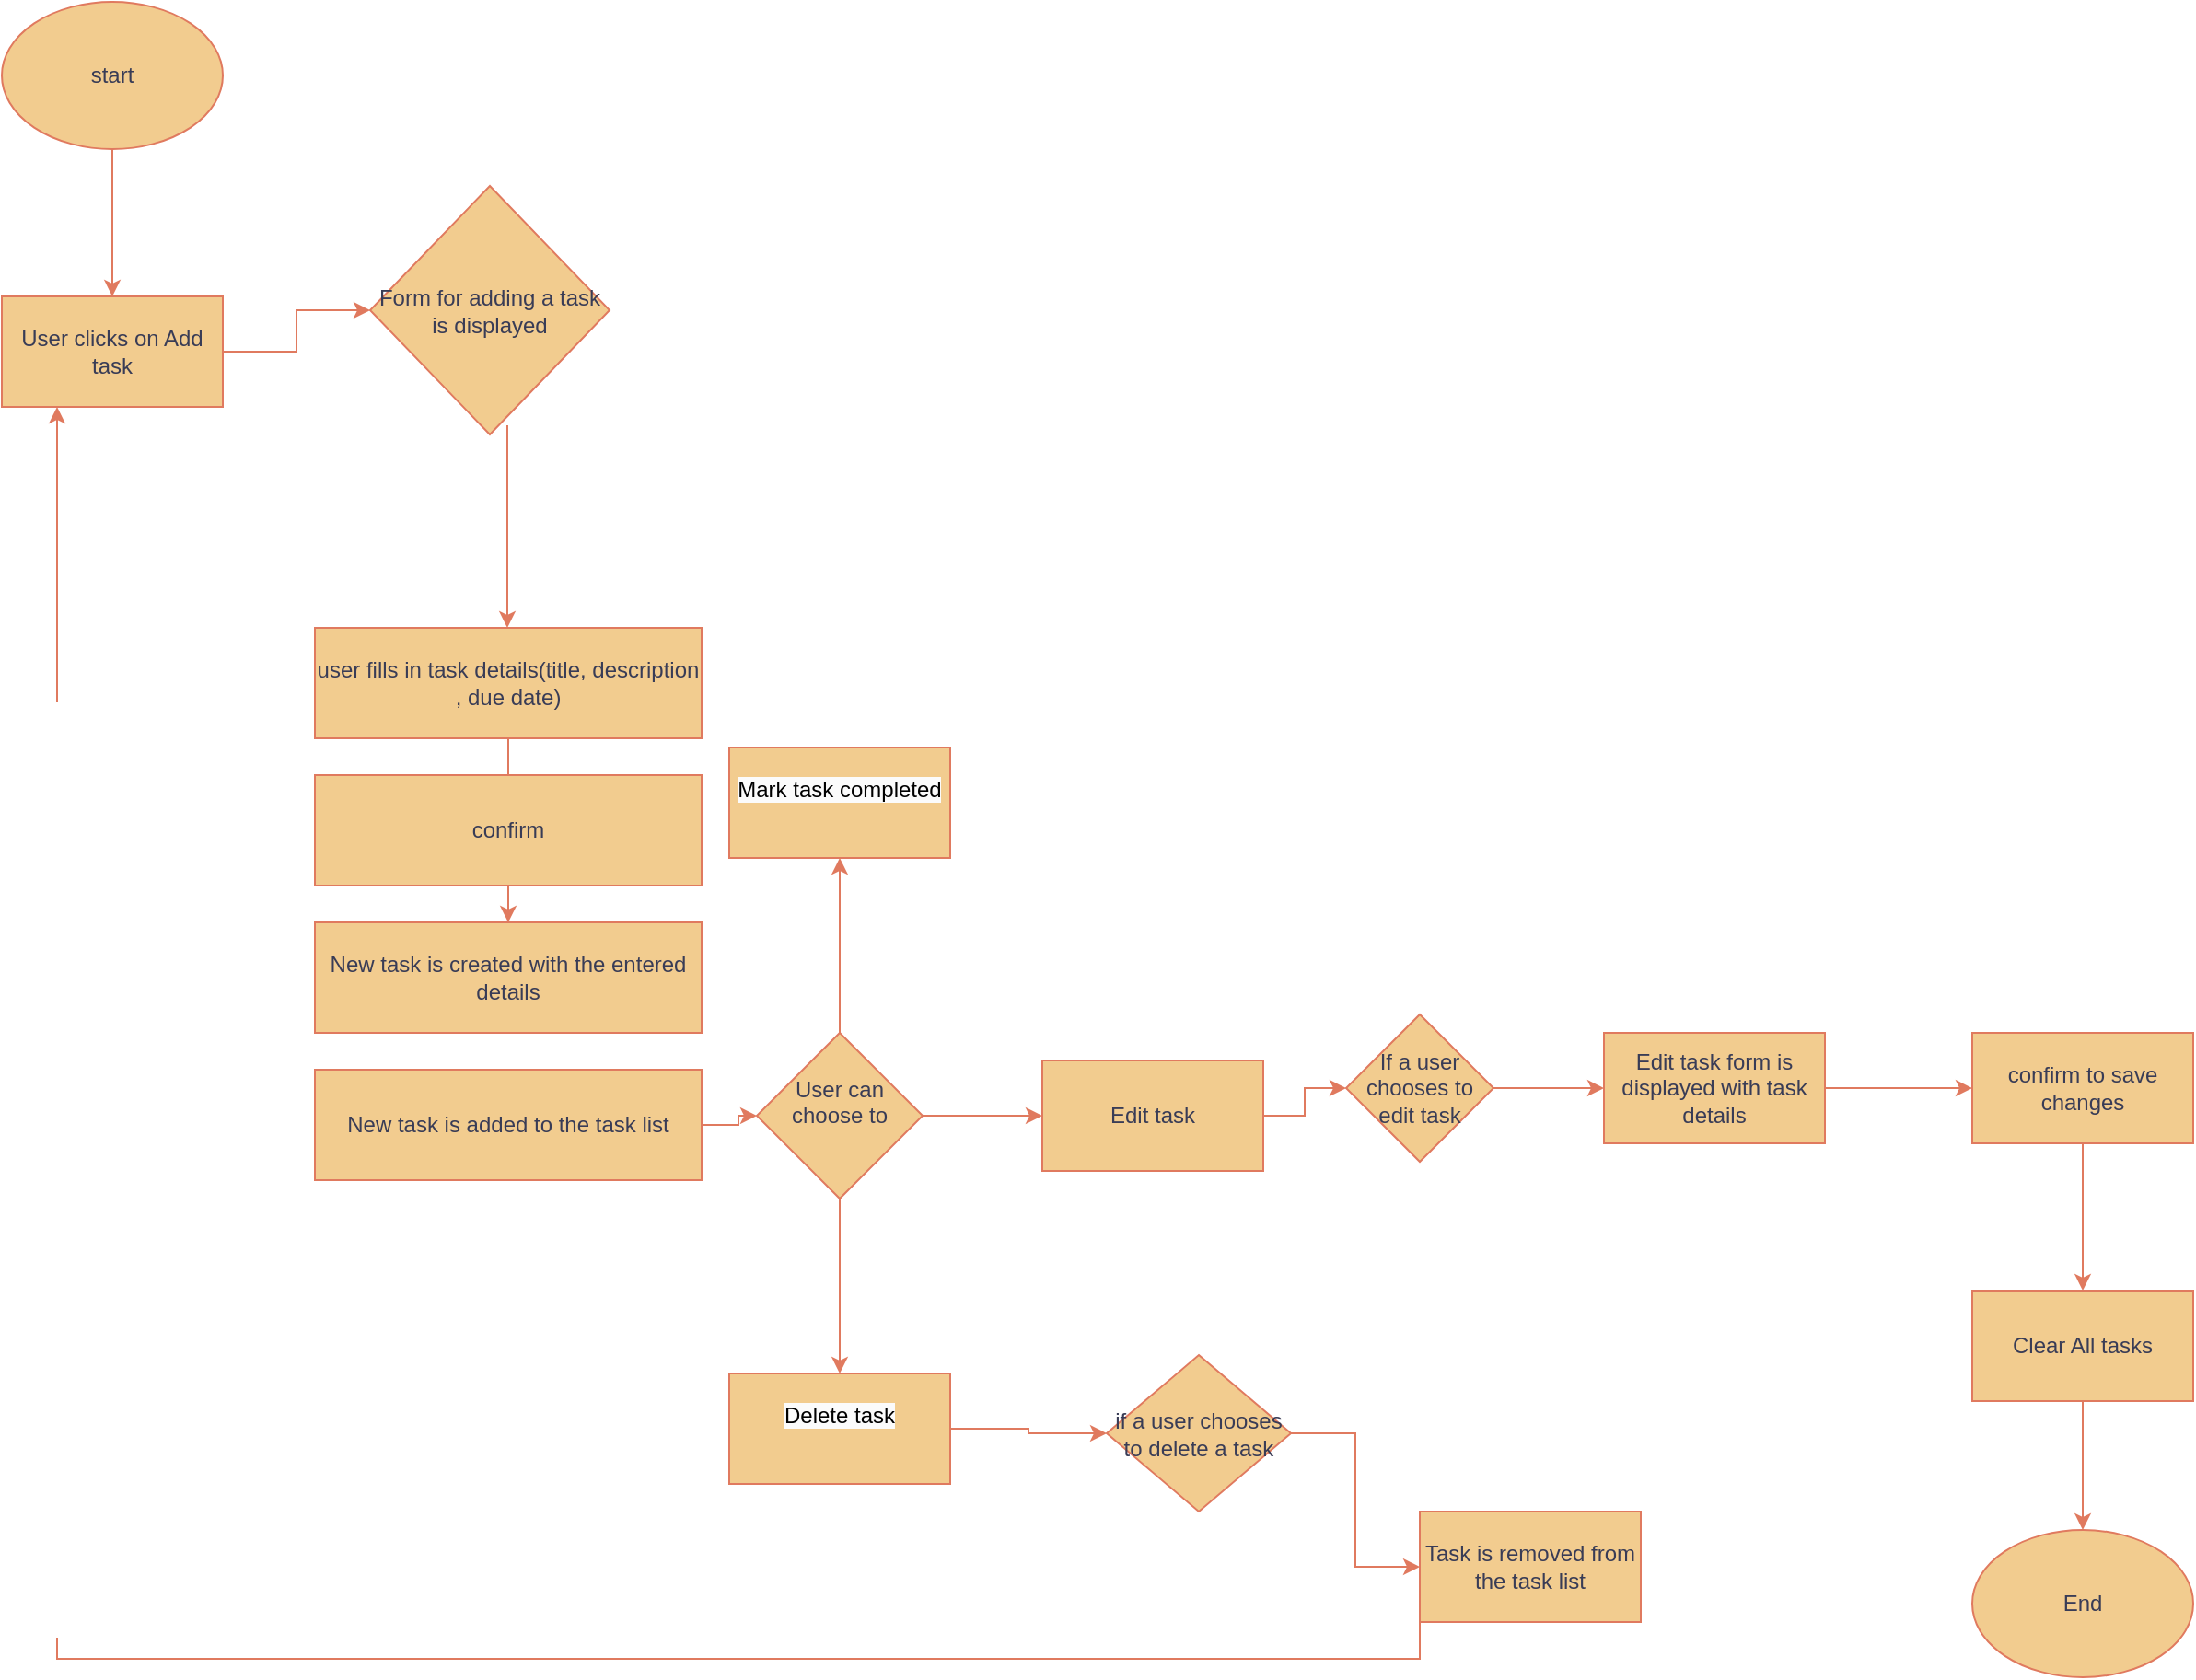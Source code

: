 <mxfile version="24.0.5" type="github">
  <diagram name="Page-1" id="wMLE0tIsIC202dqbpszQ">
    <mxGraphModel dx="665" dy="386" grid="1" gridSize="10" guides="1" tooltips="1" connect="1" arrows="1" fold="1" page="1" pageScale="1" pageWidth="850" pageHeight="1100" math="0" shadow="0">
      <root>
        <mxCell id="0" />
        <mxCell id="1" parent="0" />
        <mxCell id="HAD_2hMKVVcNXXyn7F_C-27" value="" style="edgeStyle=orthogonalEdgeStyle;rounded=0;orthogonalLoop=1;jettySize=auto;html=1;labelBackgroundColor=none;strokeColor=#E07A5F;fontColor=default;" parent="1" source="HAD_2hMKVVcNXXyn7F_C-1" target="HAD_2hMKVVcNXXyn7F_C-2" edge="1">
          <mxGeometry relative="1" as="geometry" />
        </mxCell>
        <mxCell id="HAD_2hMKVVcNXXyn7F_C-1" value="start" style="ellipse;whiteSpace=wrap;html=1;labelBackgroundColor=none;fillColor=#F2CC8F;strokeColor=#E07A5F;fontColor=#393C56;" parent="1" vertex="1">
          <mxGeometry x="170" y="20" width="120" height="80" as="geometry" />
        </mxCell>
        <mxCell id="HAD_2hMKVVcNXXyn7F_C-26" value="" style="edgeStyle=orthogonalEdgeStyle;rounded=0;orthogonalLoop=1;jettySize=auto;html=1;labelBackgroundColor=none;strokeColor=#E07A5F;fontColor=default;" parent="1" source="HAD_2hMKVVcNXXyn7F_C-2" target="HAD_2hMKVVcNXXyn7F_C-7" edge="1">
          <mxGeometry relative="1" as="geometry" />
        </mxCell>
        <mxCell id="HAD_2hMKVVcNXXyn7F_C-2" value="User clicks on Add task" style="rounded=0;whiteSpace=wrap;html=1;labelBackgroundColor=none;fillColor=#F2CC8F;strokeColor=#E07A5F;fontColor=#393C56;" parent="1" vertex="1">
          <mxGeometry x="170" y="180" width="120" height="60" as="geometry" />
        </mxCell>
        <mxCell id="HAD_2hMKVVcNXXyn7F_C-23" value="" style="edgeStyle=orthogonalEdgeStyle;rounded=0;orthogonalLoop=1;jettySize=auto;html=1;labelBackgroundColor=none;strokeColor=#E07A5F;fontColor=default;" parent="1" source="HAD_2hMKVVcNXXyn7F_C-5" target="HAD_2hMKVVcNXXyn7F_C-8" edge="1">
          <mxGeometry relative="1" as="geometry" />
        </mxCell>
        <mxCell id="HAD_2hMKVVcNXXyn7F_C-5" value="user fills in task details(title, description , due date)" style="rounded=0;whiteSpace=wrap;html=1;labelBackgroundColor=none;fillColor=#F2CC8F;strokeColor=#E07A5F;fontColor=#393C56;" parent="1" vertex="1">
          <mxGeometry x="340" y="360" width="210" height="60" as="geometry" />
        </mxCell>
        <mxCell id="HAD_2hMKVVcNXXyn7F_C-6" value="confirm" style="rounded=0;whiteSpace=wrap;html=1;labelBackgroundColor=none;fillColor=#F2CC8F;strokeColor=#E07A5F;fontColor=#393C56;" parent="1" vertex="1">
          <mxGeometry x="340" y="440" width="210" height="60" as="geometry" />
        </mxCell>
        <mxCell id="HAD_2hMKVVcNXXyn7F_C-29" value="" style="edgeStyle=orthogonalEdgeStyle;rounded=0;orthogonalLoop=1;jettySize=auto;html=1;labelBackgroundColor=none;strokeColor=#E07A5F;fontColor=default;" parent="1" edge="1">
          <mxGeometry relative="1" as="geometry">
            <mxPoint x="444.5" y="250" as="sourcePoint" />
            <mxPoint x="444.5" y="360" as="targetPoint" />
          </mxGeometry>
        </mxCell>
        <mxCell id="HAD_2hMKVVcNXXyn7F_C-7" value="Form for adding a task is displayed" style="rhombus;whiteSpace=wrap;html=1;labelBackgroundColor=none;fillColor=#F2CC8F;strokeColor=#E07A5F;fontColor=#393C56;" parent="1" vertex="1">
          <mxGeometry x="370" y="120" width="130" height="135" as="geometry" />
        </mxCell>
        <mxCell id="HAD_2hMKVVcNXXyn7F_C-8" value="New task is created with the entered details" style="rounded=0;whiteSpace=wrap;html=1;labelBackgroundColor=none;fillColor=#F2CC8F;strokeColor=#E07A5F;fontColor=#393C56;" parent="1" vertex="1">
          <mxGeometry x="340" y="520" width="210" height="60" as="geometry" />
        </mxCell>
        <mxCell id="HAD_2hMKVVcNXXyn7F_C-21" value="" style="edgeStyle=orthogonalEdgeStyle;rounded=0;orthogonalLoop=1;jettySize=auto;html=1;labelBackgroundColor=none;strokeColor=#E07A5F;fontColor=default;" parent="1" source="HAD_2hMKVVcNXXyn7F_C-9" target="HAD_2hMKVVcNXXyn7F_C-10" edge="1">
          <mxGeometry relative="1" as="geometry" />
        </mxCell>
        <mxCell id="HAD_2hMKVVcNXXyn7F_C-9" value="New task is added to the task list" style="rounded=0;whiteSpace=wrap;html=1;labelBackgroundColor=none;fillColor=#F2CC8F;strokeColor=#E07A5F;fontColor=#393C56;" parent="1" vertex="1">
          <mxGeometry x="340" y="600" width="210" height="60" as="geometry" />
        </mxCell>
        <mxCell id="HAD_2hMKVVcNXXyn7F_C-31" value="" style="edgeStyle=orthogonalEdgeStyle;rounded=0;orthogonalLoop=1;jettySize=auto;html=1;labelBackgroundColor=none;strokeColor=#E07A5F;fontColor=default;" parent="1" source="HAD_2hMKVVcNXXyn7F_C-10" target="HAD_2hMKVVcNXXyn7F_C-30" edge="1">
          <mxGeometry relative="1" as="geometry" />
        </mxCell>
        <mxCell id="HAD_2hMKVVcNXXyn7F_C-33" value="" style="edgeStyle=orthogonalEdgeStyle;rounded=0;orthogonalLoop=1;jettySize=auto;html=1;labelBackgroundColor=none;strokeColor=#E07A5F;fontColor=default;" parent="1" source="HAD_2hMKVVcNXXyn7F_C-10" target="HAD_2hMKVVcNXXyn7F_C-32" edge="1">
          <mxGeometry relative="1" as="geometry" />
        </mxCell>
        <mxCell id="HAD_2hMKVVcNXXyn7F_C-36" value="" style="edgeStyle=orthogonalEdgeStyle;rounded=0;orthogonalLoop=1;jettySize=auto;html=1;labelBackgroundColor=none;strokeColor=#E07A5F;fontColor=default;" parent="1" source="HAD_2hMKVVcNXXyn7F_C-10" target="HAD_2hMKVVcNXXyn7F_C-35" edge="1">
          <mxGeometry relative="1" as="geometry" />
        </mxCell>
        <mxCell id="HAD_2hMKVVcNXXyn7F_C-10" value="&#xa;User can choose to&#xa;&#xa;" style="rhombus;whiteSpace=wrap;html=1;labelBackgroundColor=none;fillColor=#F2CC8F;strokeColor=#E07A5F;fontColor=#393C56;" parent="1" vertex="1">
          <mxGeometry x="580" y="580" width="90" height="90" as="geometry" />
        </mxCell>
        <mxCell id="HAD_2hMKVVcNXXyn7F_C-18" value="" style="edgeStyle=orthogonalEdgeStyle;rounded=0;orthogonalLoop=1;jettySize=auto;html=1;labelBackgroundColor=none;strokeColor=#E07A5F;fontColor=default;" parent="1" source="HAD_2hMKVVcNXXyn7F_C-15" target="HAD_2hMKVVcNXXyn7F_C-17" edge="1">
          <mxGeometry relative="1" as="geometry" />
        </mxCell>
        <mxCell id="HAD_2hMKVVcNXXyn7F_C-15" value="If a user chooses to edit task" style="rhombus;whiteSpace=wrap;html=1;labelBackgroundColor=none;fillColor=#F2CC8F;strokeColor=#E07A5F;fontColor=#393C56;" parent="1" vertex="1">
          <mxGeometry x="900" y="570" width="80" height="80" as="geometry" />
        </mxCell>
        <mxCell id="HAD_2hMKVVcNXXyn7F_C-20" value="" style="edgeStyle=orthogonalEdgeStyle;rounded=0;orthogonalLoop=1;jettySize=auto;html=1;labelBackgroundColor=none;strokeColor=#E07A5F;fontColor=default;" parent="1" source="HAD_2hMKVVcNXXyn7F_C-17" target="HAD_2hMKVVcNXXyn7F_C-19" edge="1">
          <mxGeometry relative="1" as="geometry" />
        </mxCell>
        <mxCell id="HAD_2hMKVVcNXXyn7F_C-17" value="Edit task form is displayed with task details" style="whiteSpace=wrap;html=1;labelBackgroundColor=none;fillColor=#F2CC8F;strokeColor=#E07A5F;fontColor=#393C56;" parent="1" vertex="1">
          <mxGeometry x="1040" y="580" width="120" height="60" as="geometry" />
        </mxCell>
        <mxCell id="HAD_2hMKVVcNXXyn7F_C-45" value="" style="edgeStyle=orthogonalEdgeStyle;rounded=0;orthogonalLoop=1;jettySize=auto;html=1;labelBackgroundColor=none;strokeColor=#E07A5F;fontColor=default;" parent="1" source="HAD_2hMKVVcNXXyn7F_C-19" target="HAD_2hMKVVcNXXyn7F_C-44" edge="1">
          <mxGeometry relative="1" as="geometry" />
        </mxCell>
        <mxCell id="HAD_2hMKVVcNXXyn7F_C-19" value="confirm to save changes" style="whiteSpace=wrap;html=1;labelBackgroundColor=none;fillColor=#F2CC8F;strokeColor=#E07A5F;fontColor=#393C56;" parent="1" vertex="1">
          <mxGeometry x="1240" y="580" width="120" height="60" as="geometry" />
        </mxCell>
        <mxCell id="HAD_2hMKVVcNXXyn7F_C-30" value="&#xa;&lt;span style=&quot;color: rgb(0, 0, 0); font-family: Helvetica; font-size: 12px; font-style: normal; font-variant-ligatures: normal; font-variant-caps: normal; font-weight: 400; letter-spacing: normal; orphans: 2; text-align: center; text-indent: 0px; text-transform: none; widows: 2; word-spacing: 0px; -webkit-text-stroke-width: 0px; white-space: normal; background-color: rgb(251, 251, 251); text-decoration-thickness: initial; text-decoration-style: initial; text-decoration-color: initial; display: inline !important; float: none;&quot;&gt;Mark task completed&lt;/span&gt;&#xa;&#xa;" style="whiteSpace=wrap;html=1;labelBackgroundColor=none;fillColor=#F2CC8F;strokeColor=#E07A5F;fontColor=#393C56;" parent="1" vertex="1">
          <mxGeometry x="565" y="425" width="120" height="60" as="geometry" />
        </mxCell>
        <mxCell id="HAD_2hMKVVcNXXyn7F_C-39" value="" style="edgeStyle=orthogonalEdgeStyle;rounded=0;orthogonalLoop=1;jettySize=auto;html=1;labelBackgroundColor=none;strokeColor=#E07A5F;fontColor=default;" parent="1" source="HAD_2hMKVVcNXXyn7F_C-32" target="HAD_2hMKVVcNXXyn7F_C-38" edge="1">
          <mxGeometry relative="1" as="geometry" />
        </mxCell>
        <mxCell id="HAD_2hMKVVcNXXyn7F_C-32" value="&#xa;&lt;span style=&quot;color: rgb(0, 0, 0); font-family: Helvetica; font-size: 12px; font-style: normal; font-variant-ligatures: normal; font-variant-caps: normal; font-weight: 400; letter-spacing: normal; orphans: 2; text-align: center; text-indent: 0px; text-transform: none; widows: 2; word-spacing: 0px; -webkit-text-stroke-width: 0px; white-space: normal; background-color: rgb(251, 251, 251); text-decoration-thickness: initial; text-decoration-style: initial; text-decoration-color: initial; display: inline !important; float: none;&quot;&gt;Delete task&lt;/span&gt;&#xa;&#xa;" style="whiteSpace=wrap;html=1;labelBackgroundColor=none;fillColor=#F2CC8F;strokeColor=#E07A5F;fontColor=#393C56;" parent="1" vertex="1">
          <mxGeometry x="565" y="765" width="120" height="60" as="geometry" />
        </mxCell>
        <mxCell id="HAD_2hMKVVcNXXyn7F_C-37" value="" style="edgeStyle=orthogonalEdgeStyle;rounded=0;orthogonalLoop=1;jettySize=auto;html=1;labelBackgroundColor=none;strokeColor=#E07A5F;fontColor=default;" parent="1" source="HAD_2hMKVVcNXXyn7F_C-35" target="HAD_2hMKVVcNXXyn7F_C-15" edge="1">
          <mxGeometry relative="1" as="geometry" />
        </mxCell>
        <mxCell id="HAD_2hMKVVcNXXyn7F_C-35" value="Edit task" style="whiteSpace=wrap;html=1;labelBackgroundColor=none;fillColor=#F2CC8F;strokeColor=#E07A5F;fontColor=#393C56;" parent="1" vertex="1">
          <mxGeometry x="735" y="595" width="120" height="60" as="geometry" />
        </mxCell>
        <mxCell id="HAD_2hMKVVcNXXyn7F_C-41" value="" style="edgeStyle=orthogonalEdgeStyle;rounded=0;orthogonalLoop=1;jettySize=auto;html=1;labelBackgroundColor=none;strokeColor=#E07A5F;fontColor=default;" parent="1" source="HAD_2hMKVVcNXXyn7F_C-38" target="HAD_2hMKVVcNXXyn7F_C-40" edge="1">
          <mxGeometry relative="1" as="geometry" />
        </mxCell>
        <mxCell id="HAD_2hMKVVcNXXyn7F_C-38" value="if a user chooses to delete a task" style="rhombus;whiteSpace=wrap;html=1;labelBackgroundColor=none;fillColor=#F2CC8F;strokeColor=#E07A5F;fontColor=#393C56;" parent="1" vertex="1">
          <mxGeometry x="770" y="755" width="100" height="85" as="geometry" />
        </mxCell>
        <mxCell id="HAD_2hMKVVcNXXyn7F_C-52" value="" style="edgeStyle=orthogonalEdgeStyle;rounded=0;orthogonalLoop=1;jettySize=auto;html=1;entryX=0.25;entryY=1;entryDx=0;entryDy=0;exitX=0;exitY=1;exitDx=0;exitDy=0;labelBackgroundColor=none;strokeColor=#E07A5F;fontColor=default;" parent="1" source="HAD_2hMKVVcNXXyn7F_C-40" target="HAD_2hMKVVcNXXyn7F_C-2" edge="1">
          <mxGeometry relative="1" as="geometry">
            <mxPoint x="990" y="870" as="sourcePoint" />
            <mxPoint x="290" y="470" as="targetPoint" />
          </mxGeometry>
        </mxCell>
        <mxCell id="HAD_2hMKVVcNXXyn7F_C-40" value="Task is removed from the task list" style="whiteSpace=wrap;html=1;labelBackgroundColor=none;fillColor=#F2CC8F;strokeColor=#E07A5F;fontColor=#393C56;" parent="1" vertex="1">
          <mxGeometry x="940" y="840" width="120" height="60" as="geometry" />
        </mxCell>
        <mxCell id="HAD_2hMKVVcNXXyn7F_C-50" value="" style="edgeStyle=orthogonalEdgeStyle;rounded=0;orthogonalLoop=1;jettySize=auto;html=1;labelBackgroundColor=none;strokeColor=#E07A5F;fontColor=default;" parent="1" source="HAD_2hMKVVcNXXyn7F_C-44" edge="1">
          <mxGeometry relative="1" as="geometry">
            <mxPoint x="1300" y="850.0" as="targetPoint" />
          </mxGeometry>
        </mxCell>
        <mxCell id="HAD_2hMKVVcNXXyn7F_C-44" value="Clear All tasks" style="whiteSpace=wrap;html=1;labelBackgroundColor=none;fillColor=#F2CC8F;strokeColor=#E07A5F;fontColor=#393C56;" parent="1" vertex="1">
          <mxGeometry x="1240" y="720" width="120" height="60" as="geometry" />
        </mxCell>
        <mxCell id="HAD_2hMKVVcNXXyn7F_C-48" value="End" style="ellipse;whiteSpace=wrap;html=1;labelBackgroundColor=none;fillColor=#F2CC8F;strokeColor=#E07A5F;fontColor=#393C56;" parent="1" vertex="1">
          <mxGeometry x="1240" y="850" width="120" height="80" as="geometry" />
        </mxCell>
      </root>
    </mxGraphModel>
  </diagram>
</mxfile>
